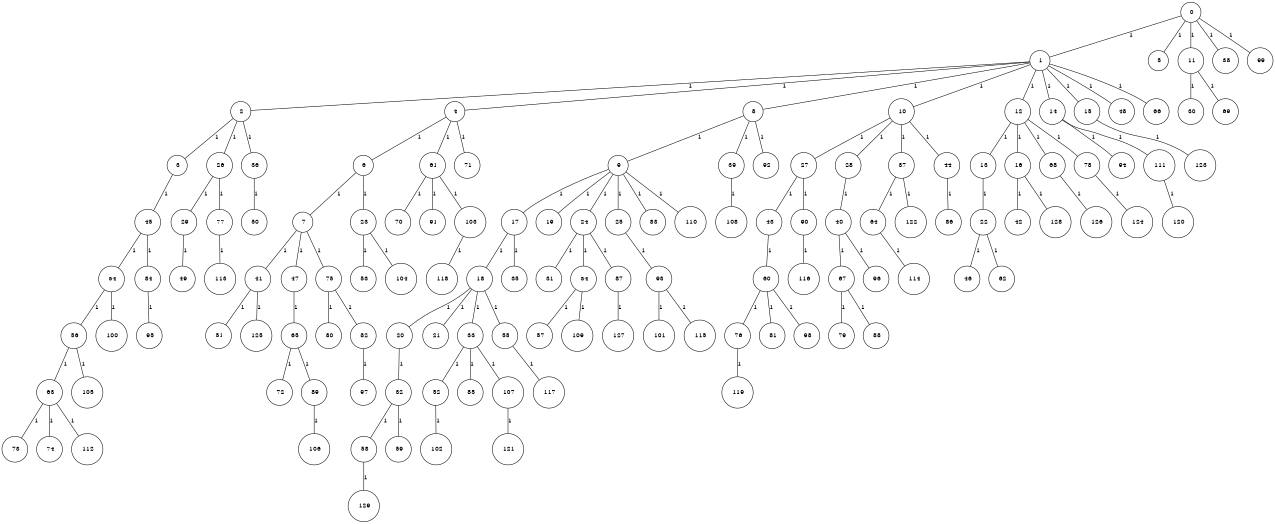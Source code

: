 graph G {
size="8.5,11;"
ratio = "expand;"
fixedsize="true;"
overlap="scale;"
node[shape=circle,width=.12,hight=.12,fontsize=12]
edge[fontsize=12]

0[label=" 0" color=black, pos="0.19359255,1.4846562!"];
1[label=" 1" color=black, pos="2.5830276,2.0543585!"];
2[label=" 2" color=black, pos="2.5740575,2.0136334!"];
3[label=" 3" color=black, pos="0.24862263,2.1919801!"];
4[label=" 4" color=black, pos="0.2891905,0.39823799!"];
5[label=" 5" color=black, pos="2.7898068,1.3149001!"];
6[label=" 6" color=black, pos="0.62979224,2.7585271!"];
7[label=" 7" color=black, pos="1.2948918,0.68674442!"];
8[label=" 8" color=black, pos="0.6385313,1.6334409!"];
9[label=" 9" color=black, pos="0.53456643,1.6493115!"];
10[label=" 10" color=black, pos="1.0545048,0.86172875!"];
11[label=" 11" color=black, pos="1.2678848,2.3037316!"];
12[label=" 12" color=black, pos="0.47709114,2.2400164!"];
13[label=" 13" color=black, pos="2.0388191,1.4324558!"];
14[label=" 14" color=black, pos="1.7795526,2.8698538!"];
15[label=" 15" color=black, pos="1.8221483,2.5629288!"];
16[label=" 16" color=black, pos="0.72799884,1.6822385!"];
17[label=" 17" color=black, pos="2.8841692,0.3711892!"];
18[label=" 18" color=black, pos="1.9944949,0.24180131!"];
19[label=" 19" color=black, pos="0.28662685,1.819455!"];
20[label=" 20" color=black, pos="1.2475024,2.030616!"];
21[label=" 21" color=black, pos="2.6143879,1.9549329!"];
22[label=" 22" color=black, pos="0.65405467,1.468385!"];
23[label=" 23" color=black, pos="1.381385,1.9368827!"];
24[label=" 24" color=black, pos="2.2276836,2.3719491!"];
25[label=" 25" color=black, pos="2.9506712,2.0505267!"];
26[label=" 26" color=black, pos="2.9760563,0.20754591!"];
27[label=" 27" color=black, pos="1.8378609,0.0264011!"];
28[label=" 28" color=black, pos="1.0864724,2.3716848!"];
29[label=" 29" color=black, pos="1.5200888,2.0948008!"];
30[label=" 30" color=black, pos="2.1514045,1.6503465!"];
31[label=" 31" color=black, pos="2.5944996,2.6421733!"];
32[label=" 32" color=black, pos="0.20635038,1.934036!"];
33[label=" 33" color=black, pos="2.7572607,0.10218775!"];
34[label=" 34" color=black, pos="2.2768906,1.9960001!"];
35[label=" 35" color=black, pos="1.3367346,2.2001148!"];
36[label=" 36" color=black, pos="0.079418285,2.1240673!"];
37[label=" 37" color=black, pos="1.8984174,2.7736506!"];
38[label=" 38" color=black, pos="1.7820539,1.5826114!"];
39[label=" 39" color=black, pos="1.0112263,1.1987367!"];
40[label=" 40" color=black, pos="1.2389072,0.37459832!"];
41[label=" 41" color=black, pos="1.1173353,1.7294849!"];
42[label=" 42" color=black, pos="0.78651973,1.5089774!"];
43[label=" 43" color=black, pos="0.74788624,0.54646136!"];
44[label=" 44" color=black, pos="2.2808919,2.4268116!"];
45[label=" 45" color=black, pos="0.88939677,1.2291311!"];
46[label=" 46" color=black, pos="2.6244594,0.048004203!"];
47[label=" 47" color=black, pos="2.0365272,0.8532625!"];
48[label=" 48" color=black, pos="1.3795136,2.2716023!"];
49[label=" 49" color=black, pos="1.7046469,0.89107484!"];
50[label=" 50" color=black, pos="1.7265722,0.61442097!"];
51[label=" 51" color=black, pos="2.1091445,1.301763!"];
52[label=" 52" color=black, pos="2.831411,0.56934565!"];
53[label=" 53" color=black, pos="2.9290369,2.3922584!"];
54[label=" 54" color=black, pos="1.6102193,1.1891821!"];
55[label=" 55" color=black, pos="2.6870036,2.9221809!"];
56[label=" 56" color=black, pos="2.2703054,0.56336607!"];
57[label=" 57" color=black, pos="2.1948704,2.4661189!"];
58[label=" 58" color=black, pos="1.8544932,0.39590104!"];
59[label=" 59" color=black, pos="2.2414222,0.3536741!"];
60[label=" 60" color=black, pos="0.42623865,2.793641!"];
61[label=" 61" color=black, pos="2.7214965,0.90877188!"];
62[label=" 62" color=black, pos="2.6261621,1.9784624!"];
63[label=" 63" color=black, pos="2.1403986,2.3796828!"];
64[label=" 64" color=black, pos="1.0944265,2.3856563!"];
65[label=" 65" color=black, pos="1.3974898,0.21073941!"];
66[label=" 66" color=black, pos="0.93231516,1.2156207!"];
67[label=" 67" color=black, pos="1.3043045,2.2465706!"];
68[label=" 68" color=black, pos="0.49231453,0.085818671!"];
69[label=" 69" color=black, pos="1.226111,2.5455269!"];
70[label=" 70" color=black, pos="0.092544538,0.16543875!"];
71[label=" 71" color=black, pos="2.4246325,2.6436472!"];
72[label=" 72" color=black, pos="0.48817045,1.8083558!"];
73[label=" 73" color=black, pos="2.8810787,2.1376432!"];
74[label=" 74" color=black, pos="1.6257356,2.9871313!"];
75[label=" 75" color=black, pos="2.9225587,2.6605832!"];
76[label=" 76" color=black, pos="2.2739135,2.6286843!"];
77[label=" 77" color=black, pos="0.74099247,2.3522976!"];
78[label=" 78" color=black, pos="2.6982004,2.0664801!"];
79[label=" 79" color=black, pos="2.0628579,1.6418918!"];
80[label=" 80" color=black, pos="2.7394308,2.4366886!"];
81[label=" 81" color=black, pos="0.46934282,2.4339034!"];
82[label=" 82" color=black, pos="0.92759574,1.0251186!"];
83[label=" 83" color=black, pos="2.6547366,2.2650277!"];
84[label=" 84" color=black, pos="0.43210374,1.4286745!"];
85[label=" 85" color=black, pos="0.067923145,2.0066332!"];
86[label=" 86" color=black, pos="2.2987084,2.8889564!"];
87[label=" 87" color=black, pos="2.7832406,2.9125947!"];
88[label=" 88" color=black, pos="2.9810959,0.14318092!"];
89[label=" 89" color=black, pos="1.9236151,1.5455172!"];
90[label=" 90" color=black, pos="2.998119,1.7013653!"];
91[label=" 91" color=black, pos="1.2563376,1.5815057!"];
92[label=" 92" color=black, pos="0.86010493,1.8615376!"];
93[label=" 93" color=black, pos="0.79115236,1.6941516!"];
94[label=" 94" color=black, pos="1.9412841,2.4514271!"];
95[label=" 95" color=black, pos="2.1139564,0.24719617!"];
96[label=" 96" color=black, pos="1.713305,2.545491!"];
97[label=" 97" color=black, pos="1.9674614,1.4881309!"];
98[label=" 98" color=black, pos="0.66164397,2.6184361!"];
99[label=" 99" color=black, pos="0.15588913,0.60642293!"];
100[label=" 100" color=black, pos="1.210122,1.9440221!"];
101[label=" 101" color=black, pos="1.3361313,0.091135202!"];
102[label=" 102" color=black, pos="0.22128182,2.0019401!"];
103[label=" 103" color=black, pos="2.9065841,2.4302904!"];
104[label=" 104" color=black, pos="0.63951341,0.25680926!"];
105[label=" 105" color=black, pos="2.0667896,0.57255531!"];
106[label=" 106" color=black, pos="1.9344364,0.6464152!"];
107[label=" 107" color=black, pos="0.39093322,2.1063195!"];
108[label=" 108" color=black, pos="0.72079861,0.60232966!"];
109[label=" 109" color=black, pos="0.68851544,2.3343453!"];
110[label=" 110" color=black, pos="1.2360272,1.2450354!"];
111[label=" 111" color=black, pos="1.5854217,2.7625005!"];
112[label=" 112" color=black, pos="2.6511073,0.83190995!"];
113[label=" 113" color=black, pos="0.76424989,1.4463306!"];
114[label=" 114" color=black, pos="0.59545668,2.7890117!"];
115[label=" 115" color=black, pos="0.34558393,1.5874452!"];
116[label=" 116" color=black, pos="1.945673,0.12331241!"];
117[label=" 117" color=black, pos="1.8832397,0.54398568!"];
118[label=" 118" color=black, pos="2.7939431,1.2618782!"];
119[label=" 119" color=black, pos="0.46434702,2.6042999!"];
120[label=" 120" color=black, pos="0.043688344,0.83335136!"];
121[label=" 121" color=black, pos="2.8406751,2.5066245!"];
122[label=" 122" color=black, pos="0.37242777,0.42252168!"];
123[label=" 123" color=black, pos="0.1909675,2.7843942!"];
124[label=" 124" color=black, pos="2.1997416,0.77082889!"];
125[label=" 125" color=black, pos="0.36536431,2.2022482!"];
126[label=" 126" color=black, pos="2.1038357,2.5386721!"];
127[label=" 127" color=black, pos="1.488505,2.6836371!"];
128[label=" 128" color=black, pos="2.5791819,0.34013156!"];
129[label=" 129" color=black, pos="0.7966704,1.8559888!"];
0--1[label="1"]
0--5[label="1"]
0--11[label="1"]
0--38[label="1"]
0--99[label="1"]
1--2[label="1"]
1--4[label="1"]
1--8[label="1"]
1--10[label="1"]
1--12[label="1"]
1--14[label="1"]
1--15[label="1"]
1--48[label="1"]
1--66[label="1"]
2--3[label="1"]
2--26[label="1"]
2--36[label="1"]
3--45[label="1"]
4--6[label="1"]
4--61[label="1"]
4--71[label="1"]
6--7[label="1"]
6--23[label="1"]
7--41[label="1"]
7--47[label="1"]
7--75[label="1"]
8--9[label="1"]
8--39[label="1"]
8--92[label="1"]
9--17[label="1"]
9--19[label="1"]
9--24[label="1"]
9--25[label="1"]
9--83[label="1"]
9--110[label="1"]
10--27[label="1"]
10--28[label="1"]
10--37[label="1"]
10--44[label="1"]
11--30[label="1"]
11--69[label="1"]
12--13[label="1"]
12--16[label="1"]
12--68[label="1"]
12--78[label="1"]
13--22[label="1"]
14--94[label="1"]
14--111[label="1"]
15--123[label="1"]
16--42[label="1"]
16--128[label="1"]
17--18[label="1"]
17--35[label="1"]
18--20[label="1"]
18--21[label="1"]
18--33[label="1"]
18--55[label="1"]
20--32[label="1"]
22--46[label="1"]
22--62[label="1"]
23--53[label="1"]
23--104[label="1"]
24--31[label="1"]
24--34[label="1"]
24--87[label="1"]
25--93[label="1"]
26--29[label="1"]
26--77[label="1"]
27--43[label="1"]
27--90[label="1"]
28--40[label="1"]
29--49[label="1"]
32--58[label="1"]
32--59[label="1"]
33--52[label="1"]
33--85[label="1"]
33--107[label="1"]
34--57[label="1"]
34--109[label="1"]
36--50[label="1"]
37--64[label="1"]
37--122[label="1"]
39--108[label="1"]
40--67[label="1"]
40--96[label="1"]
41--51[label="1"]
41--125[label="1"]
43--60[label="1"]
44--86[label="1"]
45--54[label="1"]
45--84[label="1"]
47--65[label="1"]
52--102[label="1"]
54--56[label="1"]
54--100[label="1"]
55--117[label="1"]
56--63[label="1"]
56--105[label="1"]
58--129[label="1"]
60--76[label="1"]
60--81[label="1"]
60--98[label="1"]
61--70[label="1"]
61--91[label="1"]
61--103[label="1"]
63--73[label="1"]
63--74[label="1"]
63--112[label="1"]
64--114[label="1"]
65--72[label="1"]
65--89[label="1"]
67--79[label="1"]
67--88[label="1"]
68--126[label="1"]
75--80[label="1"]
75--82[label="1"]
76--119[label="1"]
77--113[label="1"]
78--124[label="1"]
82--97[label="1"]
84--95[label="1"]
87--127[label="1"]
89--106[label="1"]
90--116[label="1"]
93--101[label="1"]
93--115[label="1"]
103--118[label="1"]
107--121[label="1"]
111--120[label="1"]

}
